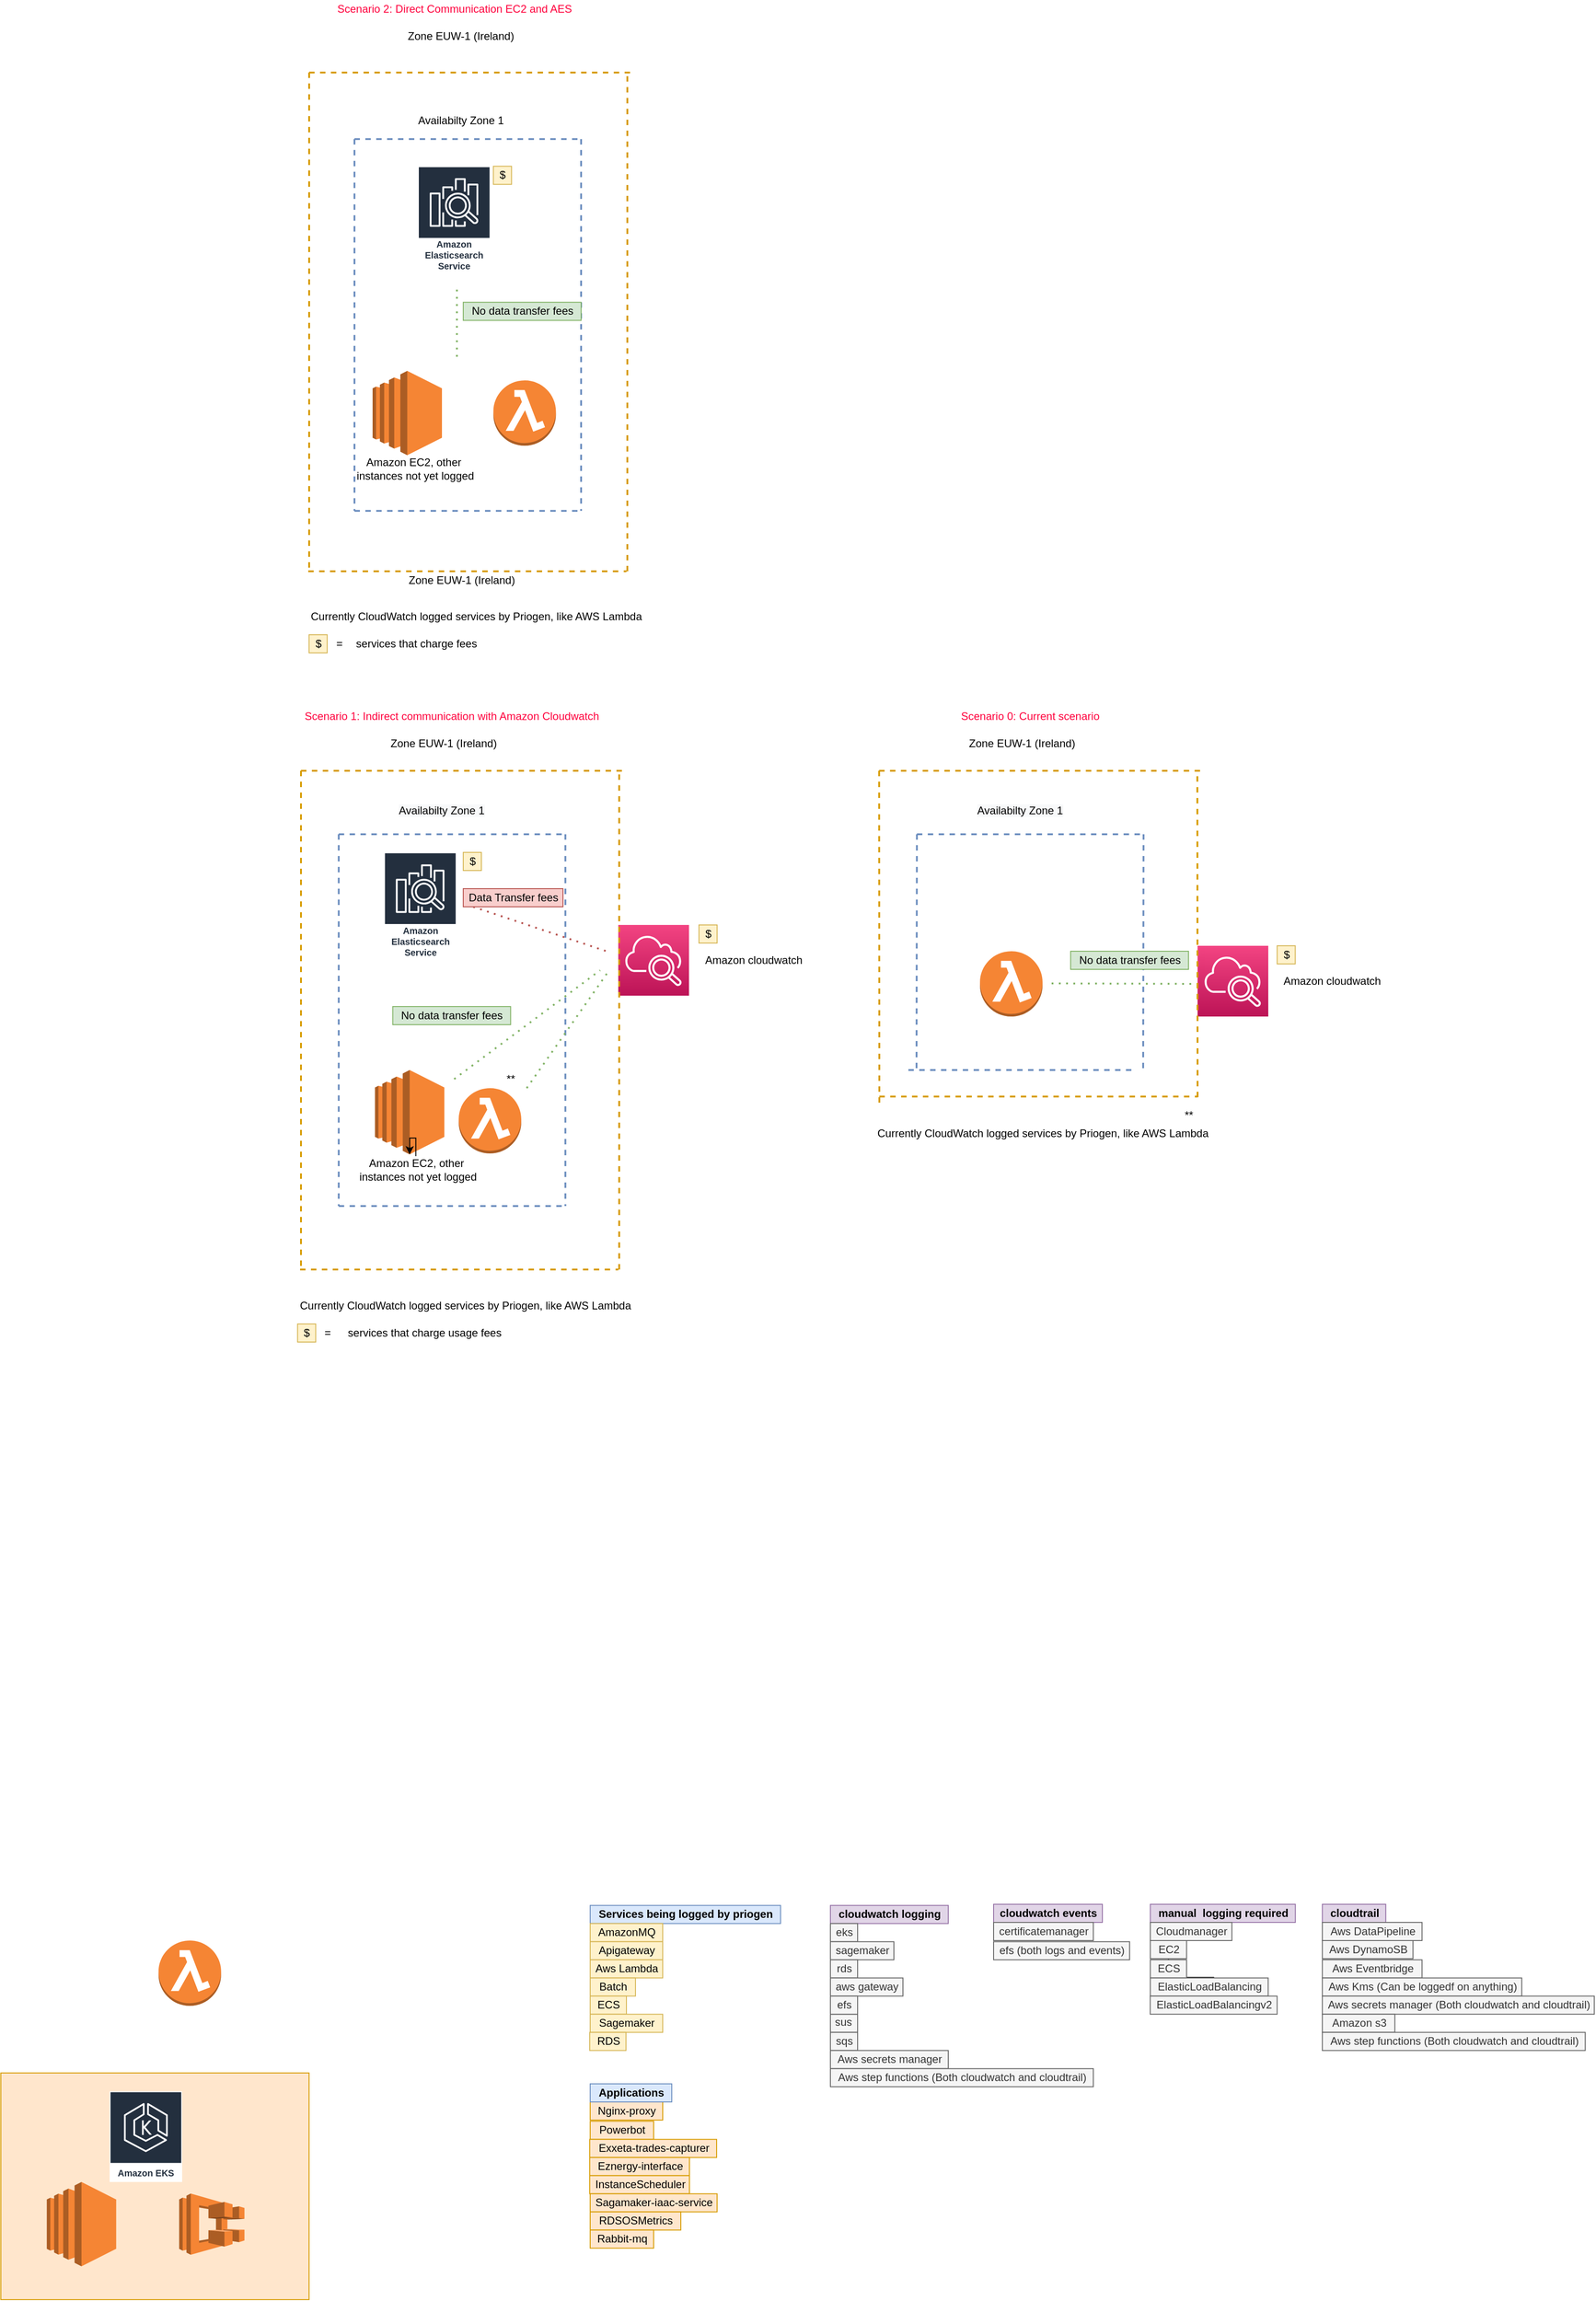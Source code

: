 <mxfile version="15.1.0" type="github">
  <diagram id="dY4LAQDZiEf2W0ObNjmR" name="Page-1">
    <mxGraphModel dx="3241" dy="1408" grid="1" gridSize="10" guides="1" tooltips="1" connect="1" arrows="1" fold="1" page="1" pageScale="1" pageWidth="827" pageHeight="1169" math="0" shadow="0">
      <root>
        <mxCell id="0" />
        <mxCell id="1" parent="0" />
        <mxCell id="5AEtmyXbf2fw2E5zAR---7" value="" style="rounded=0;whiteSpace=wrap;html=1;fillColor=#ffe6cc;strokeColor=#d79b00;" parent="1" vertex="1">
          <mxGeometry x="-300.09" y="2306" width="340" height="250" as="geometry" />
        </mxCell>
        <mxCell id="TVNLrfUiIk2_XGqHMT9i-16" value="" style="endArrow=none;dashed=1;html=1;strokeWidth=2;fillColor=#ffe6cc;strokeColor=#d79b00;" parent="1" edge="1">
          <mxGeometry width="50" height="50" relative="1" as="geometry">
            <mxPoint x="40" y="100" as="sourcePoint" />
            <mxPoint x="40" y="650" as="targetPoint" />
          </mxGeometry>
        </mxCell>
        <mxCell id="TVNLrfUiIk2_XGqHMT9i-23" value="Zone EUW-1 (Ireland)" style="text;html=1;align=center;verticalAlign=middle;resizable=0;points=[];autosize=1;strokeColor=none;" parent="1" vertex="1">
          <mxGeometry x="142.25" y="50" width="130" height="20" as="geometry" />
        </mxCell>
        <mxCell id="TVNLrfUiIk2_XGqHMT9i-34" value="Amazon cloudwatch" style="text;html=1;align=center;verticalAlign=middle;resizable=0;points=[];autosize=1;strokeColor=none;" parent="1" vertex="1">
          <mxGeometry x="470" y="1069" width="120" height="20" as="geometry" />
        </mxCell>
        <mxCell id="TVNLrfUiIk2_XGqHMT9i-36" value="" style="endArrow=none;dashed=1;html=1;strokeWidth=2;fillColor=#ffe6cc;strokeColor=#d79b00;" parent="1" edge="1">
          <mxGeometry width="50" height="50" relative="1" as="geometry">
            <mxPoint x="40" y="100" as="sourcePoint" />
            <mxPoint x="400" y="100" as="targetPoint" />
          </mxGeometry>
        </mxCell>
        <mxCell id="TVNLrfUiIk2_XGqHMT9i-38" value="" style="endArrow=none;dashed=1;html=1;strokeWidth=2;fillColor=#ffe6cc;strokeColor=#d79b00;" parent="1" edge="1">
          <mxGeometry width="50" height="50" relative="1" as="geometry">
            <mxPoint x="391" y="650" as="sourcePoint" />
            <mxPoint x="391" y="100" as="targetPoint" />
          </mxGeometry>
        </mxCell>
        <mxCell id="TVNLrfUiIk2_XGqHMT9i-39" value="" style="endArrow=none;dashed=1;html=1;strokeWidth=2;fillColor=#ffe6cc;strokeColor=#d79b00;" parent="1" edge="1">
          <mxGeometry width="50" height="50" relative="1" as="geometry">
            <mxPoint x="39" y="650.0" as="sourcePoint" />
            <mxPoint x="390" y="650" as="targetPoint" />
          </mxGeometry>
        </mxCell>
        <mxCell id="TVNLrfUiIk2_XGqHMT9i-57" value="" style="endArrow=none;dashed=1;html=1;strokeWidth=2;fillColor=#dae8fc;strokeColor=#6c8ebf;" parent="1" edge="1">
          <mxGeometry width="50" height="50" relative="1" as="geometry">
            <mxPoint x="72.66" y="940.0" as="sourcePoint" />
            <mxPoint x="72.66" y="1350.0" as="targetPoint" />
          </mxGeometry>
        </mxCell>
        <mxCell id="TVNLrfUiIk2_XGqHMT9i-58" value="" style="outlineConnect=0;dashed=0;verticalLabelPosition=bottom;verticalAlign=top;align=center;html=1;shape=mxgraph.aws3.ec2;fillColor=#F58534;gradientColor=none;" parent="1" vertex="1">
          <mxGeometry x="112.66" y="1200" width="76.5" height="93" as="geometry" />
        </mxCell>
        <mxCell id="5AEtmyXbf2fw2E5zAR---3" value="" style="edgeStyle=orthogonalEdgeStyle;rounded=0;orthogonalLoop=1;jettySize=auto;html=1;" parent="1" source="TVNLrfUiIk2_XGqHMT9i-59" target="TVNLrfUiIk2_XGqHMT9i-58" edge="1">
          <mxGeometry relative="1" as="geometry" />
        </mxCell>
        <mxCell id="TVNLrfUiIk2_XGqHMT9i-59" value="Amazon EC2, other&lt;br&gt;&amp;nbsp;instances not yet logged" style="text;html=1;align=center;verticalAlign=middle;resizable=0;points=[];autosize=1;strokeColor=none;" parent="1" vertex="1">
          <mxGeometry x="82.66" y="1295" width="150" height="30" as="geometry" />
        </mxCell>
        <mxCell id="TVNLrfUiIk2_XGqHMT9i-60" value="" style="endArrow=none;dashed=1;html=1;dashPattern=1 3;strokeWidth=2;fillColor=#d5e8d4;strokeColor=#82b366;" parent="1" edge="1">
          <mxGeometry width="50" height="50" relative="1" as="geometry">
            <mxPoint x="200" y="1210" as="sourcePoint" />
            <mxPoint x="361" y="1090.0" as="targetPoint" />
          </mxGeometry>
        </mxCell>
        <mxCell id="TVNLrfUiIk2_XGqHMT9i-62" value="" style="points=[[0,0,0],[0.25,0,0],[0.5,0,0],[0.75,0,0],[1,0,0],[0,1,0],[0.25,1,0],[0.5,1,0],[0.75,1,0],[1,1,0],[0,0.25,0],[0,0.5,0],[0,0.75,0],[1,0.25,0],[1,0.5,0],[1,0.75,0]];points=[[0,0,0],[0.25,0,0],[0.5,0,0],[0.75,0,0],[1,0,0],[0,1,0],[0.25,1,0],[0.5,1,0],[0.75,1,0],[1,1,0],[0,0.25,0],[0,0.5,0],[0,0.75,0],[1,0.25,0],[1,0.5,0],[1,0.75,0]];outlineConnect=0;fontColor=#232F3E;gradientColor=#F34482;gradientDirection=north;fillColor=#BC1356;strokeColor=#ffffff;dashed=0;verticalLabelPosition=bottom;verticalAlign=top;align=center;html=1;fontSize=12;fontStyle=0;aspect=fixed;shape=mxgraph.aws4.resourceIcon;resIcon=mxgraph.aws4.cloudwatch_2;" parent="1" vertex="1">
          <mxGeometry x="381" y="1040" width="78" height="78" as="geometry" />
        </mxCell>
        <mxCell id="TVNLrfUiIk2_XGqHMT9i-63" value="" style="endArrow=none;dashed=1;html=1;dashPattern=1 3;strokeWidth=2;fillColor=#f8cecc;strokeColor=#b85450;" parent="1" edge="1">
          <mxGeometry width="50" height="50" relative="1" as="geometry">
            <mxPoint x="221" y="1020.0" as="sourcePoint" />
            <mxPoint x="371" y="1070.0" as="targetPoint" />
          </mxGeometry>
        </mxCell>
        <mxCell id="TVNLrfUiIk2_XGqHMT9i-64" value="Data Transfer fees&lt;br&gt;" style="text;html=1;align=center;verticalAlign=middle;resizable=0;points=[];autosize=1;strokeColor=#b85450;fillColor=#f8cecc;" parent="1" vertex="1">
          <mxGeometry x="210" y="1000" width="110" height="20" as="geometry" />
        </mxCell>
        <mxCell id="TVNLrfUiIk2_XGqHMT9i-65" value="Amazon Elasticsearch Service" style="outlineConnect=0;fontColor=#232F3E;gradientColor=none;strokeColor=#ffffff;fillColor=#232F3E;dashed=0;verticalLabelPosition=middle;verticalAlign=bottom;align=center;html=1;whiteSpace=wrap;fontSize=10;fontStyle=1;spacing=3;shape=mxgraph.aws4.productIcon;prIcon=mxgraph.aws4.elasticsearch_service;" parent="1" vertex="1">
          <mxGeometry x="122.66" y="960" width="80" height="120" as="geometry" />
        </mxCell>
        <mxCell id="TVNLrfUiIk2_XGqHMT9i-66" value="" style="endArrow=none;dashed=1;html=1;strokeWidth=2;fillColor=#dae8fc;strokeColor=#6c8ebf;" parent="1" edge="1">
          <mxGeometry width="50" height="50" relative="1" as="geometry">
            <mxPoint x="322.66" y="940.0" as="sourcePoint" />
            <mxPoint x="322.66" y="1350.0" as="targetPoint" />
          </mxGeometry>
        </mxCell>
        <mxCell id="TVNLrfUiIk2_XGqHMT9i-67" value="" style="endArrow=none;dashed=1;html=1;strokeWidth=2;fillColor=#dae8fc;strokeColor=#6c8ebf;" parent="1" edge="1">
          <mxGeometry width="50" height="50" relative="1" as="geometry">
            <mxPoint x="72.66" y="1350.0" as="sourcePoint" />
            <mxPoint x="322.66" y="1350.0" as="targetPoint" />
          </mxGeometry>
        </mxCell>
        <mxCell id="TVNLrfUiIk2_XGqHMT9i-91" value="" style="endArrow=none;dashed=1;html=1;strokeWidth=2;fillColor=#ffe6cc;strokeColor=#d79b00;" parent="1" edge="1">
          <mxGeometry width="50" height="50" relative="1" as="geometry">
            <mxPoint x="31.0" y="870.0" as="sourcePoint" />
            <mxPoint x="31.0" y="1420.0" as="targetPoint" />
          </mxGeometry>
        </mxCell>
        <mxCell id="TVNLrfUiIk2_XGqHMT9i-92" value="Zone EUW-1 (Ireland)" style="text;html=1;align=center;verticalAlign=middle;resizable=0;points=[];autosize=1;strokeColor=none;" parent="1" vertex="1">
          <mxGeometry x="143.25" y="650" width="130" height="20" as="geometry" />
        </mxCell>
        <mxCell id="TVNLrfUiIk2_XGqHMT9i-93" value="" style="endArrow=none;dashed=1;html=1;strokeWidth=2;fillColor=#ffe6cc;strokeColor=#d79b00;" parent="1" edge="1">
          <mxGeometry width="50" height="50" relative="1" as="geometry">
            <mxPoint x="31.0" y="870.0" as="sourcePoint" />
            <mxPoint x="391" y="870.0" as="targetPoint" />
          </mxGeometry>
        </mxCell>
        <mxCell id="TVNLrfUiIk2_XGqHMT9i-94" value="" style="endArrow=none;dashed=1;html=1;strokeWidth=2;fillColor=#ffe6cc;strokeColor=#d79b00;" parent="1" edge="1">
          <mxGeometry width="50" height="50" relative="1" as="geometry">
            <mxPoint x="382" y="1420.0" as="sourcePoint" />
            <mxPoint x="382" y="870.0" as="targetPoint" />
          </mxGeometry>
        </mxCell>
        <mxCell id="TVNLrfUiIk2_XGqHMT9i-95" value="" style="endArrow=none;dashed=1;html=1;strokeWidth=2;fillColor=#ffe6cc;strokeColor=#d79b00;" parent="1" edge="1">
          <mxGeometry width="50" height="50" relative="1" as="geometry">
            <mxPoint x="30" y="1420.0" as="sourcePoint" />
            <mxPoint x="381" y="1420.0" as="targetPoint" />
          </mxGeometry>
        </mxCell>
        <mxCell id="TVNLrfUiIk2_XGqHMT9i-96" value="" style="outlineConnect=0;dashed=0;verticalLabelPosition=bottom;verticalAlign=top;align=center;html=1;shape=mxgraph.aws3.ec2;fillColor=#F58534;gradientColor=none;" parent="1" vertex="1">
          <mxGeometry x="110.0" y="429" width="76.5" height="93" as="geometry" />
        </mxCell>
        <mxCell id="TVNLrfUiIk2_XGqHMT9i-97" value="Amazon Elasticsearch Service" style="outlineConnect=0;fontColor=#232F3E;gradientColor=none;strokeColor=#ffffff;fillColor=#232F3E;dashed=0;verticalLabelPosition=middle;verticalAlign=bottom;align=center;html=1;whiteSpace=wrap;fontSize=10;fontStyle=1;spacing=3;shape=mxgraph.aws4.productIcon;prIcon=mxgraph.aws4.elasticsearch_service;" parent="1" vertex="1">
          <mxGeometry x="160.0" y="203.32" width="80" height="120" as="geometry" />
        </mxCell>
        <mxCell id="TVNLrfUiIk2_XGqHMT9i-99" value="" style="endArrow=none;dashed=1;html=1;dashPattern=1 3;strokeWidth=2;fillColor=#d5e8d4;strokeColor=#82b366;" parent="1" edge="1">
          <mxGeometry width="50" height="50" relative="1" as="geometry">
            <mxPoint x="203.0" y="413.32" as="sourcePoint" />
            <mxPoint x="203.0" y="333.32" as="targetPoint" />
          </mxGeometry>
        </mxCell>
        <mxCell id="TVNLrfUiIk2_XGqHMT9i-100" value="" style="endArrow=none;dashed=1;html=1;strokeWidth=2;fillColor=#dae8fc;strokeColor=#6c8ebf;" parent="1" edge="1">
          <mxGeometry width="50" height="50" relative="1" as="geometry">
            <mxPoint x="90.0" y="583.32" as="sourcePoint" />
            <mxPoint x="340.0" y="583.32" as="targetPoint" />
          </mxGeometry>
        </mxCell>
        <mxCell id="TVNLrfUiIk2_XGqHMT9i-101" value="" style="endArrow=none;dashed=1;html=1;strokeWidth=2;fillColor=#dae8fc;strokeColor=#6c8ebf;" parent="1" edge="1">
          <mxGeometry width="50" height="50" relative="1" as="geometry">
            <mxPoint x="340.0" y="173.32" as="sourcePoint" />
            <mxPoint x="340.0" y="583.32" as="targetPoint" />
          </mxGeometry>
        </mxCell>
        <mxCell id="TVNLrfUiIk2_XGqHMT9i-102" value="" style="endArrow=none;dashed=1;html=1;strokeWidth=2;fillColor=#dae8fc;strokeColor=#6c8ebf;" parent="1" edge="1">
          <mxGeometry width="50" height="50" relative="1" as="geometry">
            <mxPoint x="90.0" y="173.32" as="sourcePoint" />
            <mxPoint x="90.0" y="583.32" as="targetPoint" />
          </mxGeometry>
        </mxCell>
        <mxCell id="TVNLrfUiIk2_XGqHMT9i-103" value="&lt;font&gt;No data transfer fees&lt;/font&gt;" style="text;html=1;align=center;verticalAlign=middle;resizable=0;points=[];autosize=1;strokeColor=#82b366;fillColor=#d5e8d4;" parent="1" vertex="1">
          <mxGeometry x="210.0" y="353.32" width="130" height="20" as="geometry" />
        </mxCell>
        <mxCell id="TVNLrfUiIk2_XGqHMT9i-104" value="Availabilty Zone 1" style="text;html=1;align=center;verticalAlign=middle;resizable=0;points=[];autosize=1;strokeColor=none;" parent="1" vertex="1">
          <mxGeometry x="152.25" y="143.32" width="110" height="20" as="geometry" />
        </mxCell>
        <mxCell id="TVNLrfUiIk2_XGqHMT9i-105" value="" style="endArrow=none;dashed=1;html=1;strokeWidth=2;fillColor=#dae8fc;strokeColor=#6c8ebf;" parent="1" edge="1">
          <mxGeometry width="50" height="50" relative="1" as="geometry">
            <mxPoint x="90.0" y="173.32" as="sourcePoint" />
            <mxPoint x="340.0" y="173.32" as="targetPoint" />
          </mxGeometry>
        </mxCell>
        <mxCell id="TVNLrfUiIk2_XGqHMT9i-68" value="&lt;span style=&quot;color: rgb(0, 0, 0); font-family: helvetica; font-size: 12px; font-style: normal; font-weight: 400; letter-spacing: normal; text-align: center; text-indent: 0px; text-transform: none; word-spacing: 0px; background-color: rgb(248, 249, 250); display: inline; float: none;&quot;&gt;Availabilty Zone 1&lt;/span&gt;" style="text;whiteSpace=wrap;html=1;" parent="1" vertex="1">
          <mxGeometry x="137.25" y="900" width="120" height="30" as="geometry" />
        </mxCell>
        <mxCell id="TVNLrfUiIk2_XGqHMT9i-106" value="" style="endArrow=none;dashed=1;html=1;strokeWidth=2;fillColor=#dae8fc;strokeColor=#6c8ebf;" parent="1" edge="1">
          <mxGeometry width="50" height="50" relative="1" as="geometry">
            <mxPoint x="72.66" y="940" as="sourcePoint" />
            <mxPoint x="320" y="940" as="targetPoint" />
          </mxGeometry>
        </mxCell>
        <mxCell id="TVNLrfUiIk2_XGqHMT9i-107" value="&lt;font color=&quot;#ff003c&quot;&gt;Scenario 2: Direct Communication EC2 and AES&lt;/font&gt;" style="text;html=1;align=center;verticalAlign=middle;resizable=0;points=[];autosize=1;strokeColor=none;fontColor=#000000;" parent="1" vertex="1">
          <mxGeometry x="65" y="20" width="270" height="20" as="geometry" />
        </mxCell>
        <mxCell id="TVNLrfUiIk2_XGqHMT9i-108" value="&lt;font color=&quot;#ff003c&quot;&gt;Scenario 1: Indirect communication with Amazon Cloudwatch&lt;/font&gt;" style="text;html=1;align=center;verticalAlign=middle;resizable=0;points=[];autosize=1;strokeColor=none;fontColor=#000000;" parent="1" vertex="1">
          <mxGeometry x="27.25" y="800" width="340" height="20" as="geometry" />
        </mxCell>
        <mxCell id="TVNLrfUiIk2_XGqHMT9i-109" value="Zone EUW-1 (Ireland)" style="text;html=1;align=center;verticalAlign=middle;resizable=0;points=[];autosize=1;strokeColor=none;" parent="1" vertex="1">
          <mxGeometry x="123.25" y="830" width="130" height="20" as="geometry" />
        </mxCell>
        <mxCell id="TVNLrfUiIk2_XGqHMT9i-112" value="&lt;font&gt;No data transfer fees&lt;/font&gt;" style="text;html=1;align=center;verticalAlign=middle;resizable=0;points=[];autosize=1;strokeColor=#82b366;fillColor=#d5e8d4;" parent="1" vertex="1">
          <mxGeometry x="132.25" y="1130" width="130" height="20" as="geometry" />
        </mxCell>
        <mxCell id="TVNLrfUiIk2_XGqHMT9i-113" value="" style="outlineConnect=0;dashed=0;verticalLabelPosition=bottom;verticalAlign=top;align=center;html=1;shape=mxgraph.aws3.lambda_function;fillColor=#F58534;gradientColor=none;fontColor=#000000;" parent="1" vertex="1">
          <mxGeometry x="205" y="1220" width="69" height="72" as="geometry" />
        </mxCell>
        <mxCell id="TVNLrfUiIk2_XGqHMT9i-114" value="" style="endArrow=none;dashed=1;html=1;dashPattern=1 3;strokeWidth=2;fillColor=#d5e8d4;strokeColor=#82b366;" parent="1" edge="1">
          <mxGeometry width="50" height="50" relative="1" as="geometry">
            <mxPoint x="280" y="1220" as="sourcePoint" />
            <mxPoint x="371" y="1090" as="targetPoint" />
          </mxGeometry>
        </mxCell>
        <mxCell id="TVNLrfUiIk2_XGqHMT9i-115" value="Currently CloudWatch logged services by Priogen, like AWS Lambda" style="text;html=1;align=center;verticalAlign=middle;resizable=0;points=[];autosize=1;strokeColor=none;fontColor=#000000;" parent="1" vertex="1">
          <mxGeometry x="22.25" y="1450" width="380" height="20" as="geometry" />
        </mxCell>
        <mxCell id="TVNLrfUiIk2_XGqHMT9i-117" value="**" style="text;html=1;align=center;verticalAlign=middle;resizable=0;points=[];autosize=1;strokeColor=none;fontColor=#000000;" parent="1" vertex="1">
          <mxGeometry x="252.25" y="1200" width="20" height="20" as="geometry" />
        </mxCell>
        <mxCell id="TVNLrfUiIk2_XGqHMT9i-166" value="Amazon cloudwatch" style="text;html=1;align=center;verticalAlign=middle;resizable=0;points=[];autosize=1;strokeColor=none;" parent="1" vertex="1">
          <mxGeometry x="1107.75" y="1092" width="120" height="20" as="geometry" />
        </mxCell>
        <mxCell id="TVNLrfUiIk2_XGqHMT9i-167" value="" style="endArrow=none;dashed=1;html=1;strokeWidth=2;fillColor=#dae8fc;strokeColor=#6c8ebf;" parent="1" edge="1">
          <mxGeometry width="50" height="50" relative="1" as="geometry">
            <mxPoint x="710.41" y="940" as="sourcePoint" />
            <mxPoint x="710" y="1200" as="targetPoint" />
          </mxGeometry>
        </mxCell>
        <mxCell id="TVNLrfUiIk2_XGqHMT9i-170" value="" style="endArrow=none;dashed=1;html=1;dashPattern=1 3;strokeWidth=2;fillColor=#d5e8d4;strokeColor=#82b366;" parent="1" edge="1">
          <mxGeometry width="50" height="50" relative="1" as="geometry">
            <mxPoint x="859" y="1104.5" as="sourcePoint" />
            <mxPoint x="1020" y="1105" as="targetPoint" />
          </mxGeometry>
        </mxCell>
        <mxCell id="TVNLrfUiIk2_XGqHMT9i-171" value="" style="points=[[0,0,0],[0.25,0,0],[0.5,0,0],[0.75,0,0],[1,0,0],[0,1,0],[0.25,1,0],[0.5,1,0],[0.75,1,0],[1,1,0],[0,0.25,0],[0,0.5,0],[0,0.75,0],[1,0.25,0],[1,0.5,0],[1,0.75,0]];points=[[0,0,0],[0.25,0,0],[0.5,0,0],[0.75,0,0],[1,0,0],[0,1,0],[0.25,1,0],[0.5,1,0],[0.75,1,0],[1,1,0],[0,0.25,0],[0,0.5,0],[0,0.75,0],[1,0.25,0],[1,0.5,0],[1,0.75,0]];outlineConnect=0;fontColor=#232F3E;gradientColor=#F34482;gradientDirection=north;fillColor=#BC1356;strokeColor=#ffffff;dashed=0;verticalLabelPosition=bottom;verticalAlign=top;align=center;html=1;fontSize=12;fontStyle=0;aspect=fixed;shape=mxgraph.aws4.resourceIcon;resIcon=mxgraph.aws4.cloudwatch_2;" parent="1" vertex="1">
          <mxGeometry x="1020" y="1063" width="78" height="78" as="geometry" />
        </mxCell>
        <mxCell id="TVNLrfUiIk2_XGqHMT9i-175" value="" style="endArrow=none;dashed=1;html=1;strokeWidth=2;fillColor=#dae8fc;strokeColor=#6c8ebf;" parent="1" edge="1">
          <mxGeometry width="50" height="50" relative="1" as="geometry">
            <mxPoint x="960.41" y="940" as="sourcePoint" />
            <mxPoint x="960" y="1200" as="targetPoint" />
          </mxGeometry>
        </mxCell>
        <mxCell id="TVNLrfUiIk2_XGqHMT9i-176" value="" style="endArrow=none;dashed=1;html=1;strokeWidth=2;fillColor=#dae8fc;strokeColor=#6c8ebf;" parent="1" edge="1">
          <mxGeometry width="50" height="50" relative="1" as="geometry">
            <mxPoint x="701.0" y="1200" as="sourcePoint" />
            <mxPoint x="951.0" y="1200" as="targetPoint" />
          </mxGeometry>
        </mxCell>
        <mxCell id="TVNLrfUiIk2_XGqHMT9i-177" value="" style="endArrow=none;dashed=1;html=1;strokeWidth=2;fillColor=#ffe6cc;strokeColor=#d79b00;" parent="1" edge="1">
          <mxGeometry width="50" height="50" relative="1" as="geometry">
            <mxPoint x="668.75" y="870" as="sourcePoint" />
            <mxPoint x="669" y="1240" as="targetPoint" />
          </mxGeometry>
        </mxCell>
        <mxCell id="TVNLrfUiIk2_XGqHMT9i-178" value="" style="endArrow=none;dashed=1;html=1;strokeWidth=2;fillColor=#ffe6cc;strokeColor=#d79b00;" parent="1" edge="1">
          <mxGeometry width="50" height="50" relative="1" as="geometry">
            <mxPoint x="668.75" y="870" as="sourcePoint" />
            <mxPoint x="1028.75" y="870" as="targetPoint" />
          </mxGeometry>
        </mxCell>
        <mxCell id="TVNLrfUiIk2_XGqHMT9i-179" value="" style="endArrow=none;dashed=1;html=1;strokeWidth=2;fillColor=#ffe6cc;strokeColor=#d79b00;" parent="1" edge="1">
          <mxGeometry width="50" height="50" relative="1" as="geometry">
            <mxPoint x="1020" y="1230" as="sourcePoint" />
            <mxPoint x="1019.75" y="870" as="targetPoint" />
          </mxGeometry>
        </mxCell>
        <mxCell id="TVNLrfUiIk2_XGqHMT9i-180" value="" style="endArrow=none;dashed=1;html=1;strokeWidth=2;fillColor=#ffe6cc;strokeColor=#d79b00;" parent="1" edge="1">
          <mxGeometry width="50" height="50" relative="1" as="geometry">
            <mxPoint x="669" y="1229.29" as="sourcePoint" />
            <mxPoint x="1020" y="1229.29" as="targetPoint" />
          </mxGeometry>
        </mxCell>
        <mxCell id="TVNLrfUiIk2_XGqHMT9i-181" value="&lt;span style=&quot;color: rgb(0, 0, 0); font-family: helvetica; font-size: 12px; font-style: normal; font-weight: 400; letter-spacing: normal; text-align: center; text-indent: 0px; text-transform: none; word-spacing: 0px; background-color: rgb(248, 249, 250); display: inline; float: none;&quot;&gt;Availabilty Zone 1&lt;/span&gt;" style="text;whiteSpace=wrap;html=1;" parent="1" vertex="1">
          <mxGeometry x="775" y="900" width="120" height="30" as="geometry" />
        </mxCell>
        <mxCell id="TVNLrfUiIk2_XGqHMT9i-182" value="" style="endArrow=none;dashed=1;html=1;strokeWidth=2;fillColor=#dae8fc;strokeColor=#6c8ebf;" parent="1" edge="1">
          <mxGeometry width="50" height="50" relative="1" as="geometry">
            <mxPoint x="710.41" y="940" as="sourcePoint" />
            <mxPoint x="957.75" y="940" as="targetPoint" />
          </mxGeometry>
        </mxCell>
        <mxCell id="TVNLrfUiIk2_XGqHMT9i-183" value="&lt;font color=&quot;#ff003c&quot;&gt;Scenario 0: Current scenario&lt;/font&gt;" style="text;html=1;align=center;verticalAlign=middle;resizable=0;points=[];autosize=1;strokeColor=none;fontColor=#000000;" parent="1" vertex="1">
          <mxGeometry x="750" y="800" width="170" height="20" as="geometry" />
        </mxCell>
        <mxCell id="TVNLrfUiIk2_XGqHMT9i-184" value="Zone EUW-1 (Ireland)" style="text;html=1;align=center;verticalAlign=middle;resizable=0;points=[];autosize=1;strokeColor=none;" parent="1" vertex="1">
          <mxGeometry x="761" y="830" width="130" height="20" as="geometry" />
        </mxCell>
        <mxCell id="TVNLrfUiIk2_XGqHMT9i-185" value="&lt;font&gt;No data transfer fees&lt;/font&gt;" style="text;html=1;align=center;verticalAlign=middle;resizable=0;points=[];autosize=1;strokeColor=#82b366;fillColor=#d5e8d4;" parent="1" vertex="1">
          <mxGeometry x="880" y="1069" width="130" height="20" as="geometry" />
        </mxCell>
        <mxCell id="TVNLrfUiIk2_XGqHMT9i-186" value="" style="outlineConnect=0;dashed=0;verticalLabelPosition=bottom;verticalAlign=top;align=center;html=1;shape=mxgraph.aws3.lambda_function;fillColor=#F58534;gradientColor=none;fontColor=#000000;" parent="1" vertex="1">
          <mxGeometry x="780" y="1069" width="69" height="72" as="geometry" />
        </mxCell>
        <mxCell id="TVNLrfUiIk2_XGqHMT9i-188" value="Currently CloudWatch logged services by Priogen, like AWS Lambda" style="text;html=1;align=center;verticalAlign=middle;resizable=0;points=[];autosize=1;strokeColor=none;fontColor=#000000;" parent="1" vertex="1">
          <mxGeometry x="659" y="1260" width="380" height="20" as="geometry" />
        </mxCell>
        <mxCell id="TVNLrfUiIk2_XGqHMT9i-189" value="**" style="text;html=1;align=center;verticalAlign=middle;resizable=0;points=[];autosize=1;strokeColor=none;fontColor=#000000;" parent="1" vertex="1">
          <mxGeometry x="1000" y="1240" width="20" height="20" as="geometry" />
        </mxCell>
        <mxCell id="TVNLrfUiIk2_XGqHMT9i-192" value="$" style="text;html=1;align=center;verticalAlign=middle;resizable=0;points=[];autosize=1;strokeColor=#d6b656;fillColor=#fff2cc;" parent="1" vertex="1">
          <mxGeometry x="1107.75" y="1063" width="20" height="20" as="geometry" />
        </mxCell>
        <mxCell id="TVNLrfUiIk2_XGqHMT9i-193" value="$" style="text;html=1;align=center;verticalAlign=middle;resizable=0;points=[];autosize=1;strokeColor=#d6b656;fillColor=#fff2cc;" parent="1" vertex="1">
          <mxGeometry x="470" y="1040" width="20" height="20" as="geometry" />
        </mxCell>
        <mxCell id="TVNLrfUiIk2_XGqHMT9i-194" value="$" style="text;html=1;align=center;verticalAlign=middle;resizable=0;points=[];autosize=1;strokeColor=#d6b656;fillColor=#fff2cc;" parent="1" vertex="1">
          <mxGeometry x="210" y="960" width="20" height="20" as="geometry" />
        </mxCell>
        <mxCell id="TVNLrfUiIk2_XGqHMT9i-195" value="" style="outlineConnect=0;dashed=0;verticalLabelPosition=bottom;verticalAlign=top;align=center;html=1;shape=mxgraph.aws3.lambda_function;fillColor=#F58534;gradientColor=none;fontColor=#000000;" parent="1" vertex="1">
          <mxGeometry x="243.25" y="439.5" width="69" height="72" as="geometry" />
        </mxCell>
        <mxCell id="TVNLrfUiIk2_XGqHMT9i-196" value="$" style="text;html=1;align=center;verticalAlign=middle;resizable=0;points=[];autosize=1;strokeColor=#d6b656;fillColor=#fff2cc;" parent="1" vertex="1">
          <mxGeometry x="243.25" y="203.32" width="20" height="20" as="geometry" />
        </mxCell>
        <mxCell id="TVNLrfUiIk2_XGqHMT9i-197" value="Amazon EC2, other&lt;br&gt;&amp;nbsp;instances not yet logged" style="text;html=1;align=center;verticalAlign=middle;resizable=0;points=[];autosize=1;strokeColor=none;" parent="1" vertex="1">
          <mxGeometry x="80" y="522" width="150" height="30" as="geometry" />
        </mxCell>
        <mxCell id="TVNLrfUiIk2_XGqHMT9i-198" value="Currently CloudWatch logged services by Priogen, like AWS Lambda" style="text;html=1;align=center;verticalAlign=middle;resizable=0;points=[];autosize=1;strokeColor=none;fontColor=#000000;" parent="1" vertex="1">
          <mxGeometry x="34" y="690" width="380" height="20" as="geometry" />
        </mxCell>
        <mxCell id="TVNLrfUiIk2_XGqHMT9i-199" value="$" style="text;html=1;align=center;verticalAlign=middle;resizable=0;points=[];autosize=1;strokeColor=#d6b656;fillColor=#fff2cc;" parent="1" vertex="1">
          <mxGeometry x="27.25" y="1480" width="20" height="20" as="geometry" />
        </mxCell>
        <mxCell id="TVNLrfUiIk2_XGqHMT9i-200" value="=" style="text;html=1;align=center;verticalAlign=middle;resizable=0;points=[];autosize=1;strokeColor=none;fontColor=#000000;" parent="1" vertex="1">
          <mxGeometry x="50" y="1480" width="20" height="20" as="geometry" />
        </mxCell>
        <mxCell id="TVNLrfUiIk2_XGqHMT9i-201" value="services that charge usage fees" style="text;html=1;align=center;verticalAlign=middle;resizable=0;points=[];autosize=1;strokeColor=none;fontColor=#000000;" parent="1" vertex="1">
          <mxGeometry x="77.25" y="1480" width="180" height="20" as="geometry" />
        </mxCell>
        <mxCell id="TVNLrfUiIk2_XGqHMT9i-203" value="$" style="text;html=1;align=center;verticalAlign=middle;resizable=0;points=[];autosize=1;strokeColor=#d6b656;fillColor=#fff2cc;" parent="1" vertex="1">
          <mxGeometry x="39.91" y="720" width="20" height="20" as="geometry" />
        </mxCell>
        <mxCell id="TVNLrfUiIk2_XGqHMT9i-204" value="=" style="text;html=1;align=center;verticalAlign=middle;resizable=0;points=[];autosize=1;strokeColor=none;fontColor=#000000;" parent="1" vertex="1">
          <mxGeometry x="62.66" y="720" width="20" height="20" as="geometry" />
        </mxCell>
        <mxCell id="TVNLrfUiIk2_XGqHMT9i-205" value="services that charge fees&lt;br&gt;" style="text;html=1;align=center;verticalAlign=middle;resizable=0;points=[];autosize=1;strokeColor=none;fontColor=#000000;" parent="1" vertex="1">
          <mxGeometry x="82.66" y="720" width="150" height="20" as="geometry" />
        </mxCell>
        <mxCell id="5AEtmyXbf2fw2E5zAR---1" value="" style="outlineConnect=0;dashed=0;verticalLabelPosition=bottom;verticalAlign=top;align=center;html=1;shape=mxgraph.aws3.lambda_function;fillColor=#F58534;gradientColor=none;fontColor=#000000;" parent="1" vertex="1">
          <mxGeometry x="-126.09" y="2160" width="69" height="72" as="geometry" />
        </mxCell>
        <mxCell id="5AEtmyXbf2fw2E5zAR---4" value="" style="outlineConnect=0;dashed=0;verticalLabelPosition=bottom;verticalAlign=top;align=center;html=1;shape=mxgraph.aws3.ec2;fillColor=#F58534;gradientColor=none;" parent="1" vertex="1">
          <mxGeometry x="-249.34" y="2426.25" width="76.5" height="93" as="geometry" />
        </mxCell>
        <mxCell id="5AEtmyXbf2fw2E5zAR---5" value="Amazon EKS" style="outlineConnect=0;fontColor=#232F3E;gradientColor=none;strokeColor=#ffffff;fillColor=#232F3E;dashed=0;verticalLabelPosition=middle;verticalAlign=bottom;align=center;html=1;whiteSpace=wrap;fontSize=10;fontStyle=1;spacing=3;shape=mxgraph.aws4.productIcon;prIcon=mxgraph.aws4.eks;" parent="1" vertex="1">
          <mxGeometry x="-180.09" y="2326.25" width="80" height="100" as="geometry" />
        </mxCell>
        <mxCell id="5AEtmyXbf2fw2E5zAR---6" value="" style="outlineConnect=0;dashed=0;verticalLabelPosition=bottom;verticalAlign=top;align=center;html=1;shape=mxgraph.aws3.ecs;fillColor=#F58534;gradientColor=none;" parent="1" vertex="1">
          <mxGeometry x="-103.34" y="2439" width="72" height="67.5" as="geometry" />
        </mxCell>
        <mxCell id="9tpbfjYw-VIgdSsZuQcC-1" value="&lt;b&gt;Services being logged by priogen&lt;/b&gt;" style="text;html=1;align=center;verticalAlign=middle;resizable=0;points=[];autosize=1;strokeColor=#6c8ebf;fillColor=#dae8fc;" vertex="1" parent="1">
          <mxGeometry x="350" y="2121.25" width="210" height="20" as="geometry" />
        </mxCell>
        <mxCell id="9tpbfjYw-VIgdSsZuQcC-2" value="AmazonMQ" style="text;html=1;align=center;verticalAlign=middle;resizable=0;points=[];autosize=1;strokeColor=#d6b656;fillColor=#fff2cc;" vertex="1" parent="1">
          <mxGeometry x="350" y="2141.25" width="80" height="20" as="geometry" />
        </mxCell>
        <mxCell id="9tpbfjYw-VIgdSsZuQcC-3" value="Apigateway" style="text;html=1;align=center;verticalAlign=middle;resizable=0;points=[];autosize=1;strokeColor=#d6b656;fillColor=#fff2cc;" vertex="1" parent="1">
          <mxGeometry x="350" y="2161.25" width="80" height="20" as="geometry" />
        </mxCell>
        <mxCell id="9tpbfjYw-VIgdSsZuQcC-4" value="Aws Lambda" style="text;html=1;align=center;verticalAlign=middle;resizable=0;points=[];autosize=1;strokeColor=#d6b656;fillColor=#fff2cc;" vertex="1" parent="1">
          <mxGeometry x="350" y="2181.25" width="80" height="20" as="geometry" />
        </mxCell>
        <mxCell id="9tpbfjYw-VIgdSsZuQcC-5" value="&lt;b&gt;cloudwatch events&lt;/b&gt;" style="text;html=1;align=center;verticalAlign=middle;resizable=0;points=[];autosize=1;strokeColor=#9673a6;fillColor=#e1d5e7;" vertex="1" parent="1">
          <mxGeometry x="795" y="2120" width="120" height="20" as="geometry" />
        </mxCell>
        <mxCell id="9tpbfjYw-VIgdSsZuQcC-6" value="certificatemanager" style="text;html=1;align=center;verticalAlign=middle;resizable=0;points=[];autosize=1;strokeColor=#666666;fillColor=#f5f5f5;fontColor=#333333;" vertex="1" parent="1">
          <mxGeometry x="795" y="2140" width="110" height="20" as="geometry" />
        </mxCell>
        <mxCell id="9tpbfjYw-VIgdSsZuQcC-7" value="&lt;b&gt;manual&amp;nbsp; logging required&lt;/b&gt;" style="text;html=1;align=center;verticalAlign=middle;resizable=0;points=[];autosize=1;strokeColor=#9673a6;fillColor=#e1d5e7;" vertex="1" parent="1">
          <mxGeometry x="967.87" y="2120" width="160" height="20" as="geometry" />
        </mxCell>
        <mxCell id="9tpbfjYw-VIgdSsZuQcC-8" value="Batch" style="text;html=1;align=center;verticalAlign=middle;resizable=0;points=[];autosize=1;strokeColor=#d6b656;fillColor=#fff2cc;" vertex="1" parent="1">
          <mxGeometry x="350" y="2201.25" width="50" height="20" as="geometry" />
        </mxCell>
        <mxCell id="9tpbfjYw-VIgdSsZuQcC-9" value="ECS" style="text;html=1;align=center;verticalAlign=middle;resizable=0;points=[];autosize=1;strokeColor=#d6b656;fillColor=#fff2cc;" vertex="1" parent="1">
          <mxGeometry x="350" y="2221.25" width="40" height="20" as="geometry" />
        </mxCell>
        <mxCell id="9tpbfjYw-VIgdSsZuQcC-10" value="Nginx-proxy" style="text;html=1;align=center;verticalAlign=middle;resizable=0;points=[];autosize=1;strokeColor=#d79b00;fillColor=#ffe6cc;" vertex="1" parent="1">
          <mxGeometry x="350" y="2338" width="80" height="20" as="geometry" />
        </mxCell>
        <mxCell id="9tpbfjYw-VIgdSsZuQcC-11" value="Powerbot" style="text;html=1;align=center;verticalAlign=middle;resizable=0;points=[];autosize=1;strokeColor=#d79b00;fillColor=#ffe6cc;" vertex="1" parent="1">
          <mxGeometry x="350" y="2359.25" width="70" height="20" as="geometry" />
        </mxCell>
        <mxCell id="9tpbfjYw-VIgdSsZuQcC-12" value="Exxeta-trades-capturer" style="text;html=1;align=center;verticalAlign=middle;resizable=0;points=[];autosize=1;strokeColor=#d79b00;fillColor=#ffe6cc;" vertex="1" parent="1">
          <mxGeometry x="349.5" y="2379.25" width="140" height="20" as="geometry" />
        </mxCell>
        <mxCell id="9tpbfjYw-VIgdSsZuQcC-13" value="Eznergy-interface" style="text;html=1;align=center;verticalAlign=middle;resizable=0;points=[];autosize=1;strokeColor=#d79b00;fillColor=#ffe6cc;" vertex="1" parent="1">
          <mxGeometry x="349.5" y="2399.25" width="110" height="20" as="geometry" />
        </mxCell>
        <mxCell id="9tpbfjYw-VIgdSsZuQcC-14" value="InstanceScheduler&lt;br&gt;" style="text;html=1;align=center;verticalAlign=middle;resizable=0;points=[];autosize=1;strokeColor=#d79b00;fillColor=#ffe6cc;" vertex="1" parent="1">
          <mxGeometry x="349.5" y="2419.25" width="110" height="20" as="geometry" />
        </mxCell>
        <mxCell id="9tpbfjYw-VIgdSsZuQcC-15" value="Sagamaker-iaac-service" style="text;html=1;align=center;verticalAlign=middle;resizable=0;points=[];autosize=1;strokeColor=#d79b00;fillColor=#ffe6cc;" vertex="1" parent="1">
          <mxGeometry x="350" y="2439.25" width="140" height="20" as="geometry" />
        </mxCell>
        <mxCell id="9tpbfjYw-VIgdSsZuQcC-16" value="RDSOSMetrics" style="text;html=1;align=center;verticalAlign=middle;resizable=0;points=[];autosize=1;strokeColor=#d79b00;fillColor=#ffe6cc;" vertex="1" parent="1">
          <mxGeometry x="350" y="2459.25" width="100" height="20" as="geometry" />
        </mxCell>
        <mxCell id="9tpbfjYw-VIgdSsZuQcC-17" value="Rabbit-mq" style="text;html=1;align=center;verticalAlign=middle;resizable=0;points=[];autosize=1;strokeColor=#d79b00;fillColor=#ffe6cc;" vertex="1" parent="1">
          <mxGeometry x="350" y="2479.25" width="70" height="20" as="geometry" />
        </mxCell>
        <mxCell id="9tpbfjYw-VIgdSsZuQcC-19" value="Sagemaker" style="text;html=1;align=center;verticalAlign=middle;resizable=0;points=[];autosize=1;strokeColor=#d6b656;fillColor=#fff2cc;" vertex="1" parent="1">
          <mxGeometry x="350" y="2241.25" width="80" height="20" as="geometry" />
        </mxCell>
        <mxCell id="9tpbfjYw-VIgdSsZuQcC-20" value="RDS" style="text;html=1;align=center;verticalAlign=middle;resizable=0;points=[];autosize=1;strokeColor=#d6b656;fillColor=#fff2cc;" vertex="1" parent="1">
          <mxGeometry x="349.5" y="2261.25" width="40" height="20" as="geometry" />
        </mxCell>
        <mxCell id="9tpbfjYw-VIgdSsZuQcC-21" value="Cloudmanager" style="text;html=1;align=center;verticalAlign=middle;resizable=0;points=[];autosize=1;strokeColor=#666666;fillColor=#f5f5f5;fontColor=#333333;" vertex="1" parent="1">
          <mxGeometry x="967.87" y="2140" width="90" height="20" as="geometry" />
        </mxCell>
        <mxCell id="9tpbfjYw-VIgdSsZuQcC-22" value="&lt;b&gt;cloudtrail&lt;/b&gt;" style="text;html=1;align=center;verticalAlign=middle;resizable=0;points=[];autosize=1;strokeColor=#9673a6;fillColor=#e1d5e7;" vertex="1" parent="1">
          <mxGeometry x="1157.62" y="2120" width="70" height="20" as="geometry" />
        </mxCell>
        <mxCell id="9tpbfjYw-VIgdSsZuQcC-23" value="Aws DataPipeline" style="text;html=1;align=center;verticalAlign=middle;resizable=0;points=[];autosize=1;strokeColor=#666666;fillColor=#f5f5f5;fontColor=#333333;" vertex="1" parent="1">
          <mxGeometry x="1157.62" y="2140" width="110" height="20" as="geometry" />
        </mxCell>
        <mxCell id="9tpbfjYw-VIgdSsZuQcC-24" value="Aws DynamoSB" style="text;html=1;align=center;verticalAlign=middle;resizable=0;points=[];autosize=1;strokeColor=#666666;fillColor=#f5f5f5;fontColor=#333333;" vertex="1" parent="1">
          <mxGeometry x="1157.62" y="2160" width="100" height="20" as="geometry" />
        </mxCell>
        <mxCell id="9tpbfjYw-VIgdSsZuQcC-48" value="" style="edgeStyle=orthogonalEdgeStyle;rounded=0;orthogonalLoop=1;jettySize=auto;html=1;" edge="1" parent="1" source="9tpbfjYw-VIgdSsZuQcC-25" target="9tpbfjYw-VIgdSsZuQcC-38">
          <mxGeometry relative="1" as="geometry" />
        </mxCell>
        <mxCell id="9tpbfjYw-VIgdSsZuQcC-25" value="EC2" style="text;html=1;align=center;verticalAlign=middle;resizable=0;points=[];autosize=1;strokeColor=#666666;fillColor=#f5f5f5;fontColor=#333333;" vertex="1" parent="1">
          <mxGeometry x="967.87" y="2160" width="40" height="20" as="geometry" />
        </mxCell>
        <mxCell id="9tpbfjYw-VIgdSsZuQcC-26" value="ECS" style="text;html=1;align=center;verticalAlign=middle;resizable=0;points=[];autosize=1;strokeColor=#666666;fillColor=#f5f5f5;fontColor=#333333;" vertex="1" parent="1">
          <mxGeometry x="967.87" y="2181.25" width="40" height="20" as="geometry" />
        </mxCell>
        <mxCell id="9tpbfjYw-VIgdSsZuQcC-27" value="&lt;b&gt;cloudwatch logging&lt;/b&gt;" style="text;html=1;align=center;verticalAlign=middle;resizable=0;points=[];autosize=1;strokeColor=#9673a6;fillColor=#e1d5e7;" vertex="1" parent="1">
          <mxGeometry x="615" y="2121.25" width="130" height="20" as="geometry" />
        </mxCell>
        <mxCell id="9tpbfjYw-VIgdSsZuQcC-28" value="eks" style="text;html=1;align=center;verticalAlign=middle;resizable=0;points=[];autosize=1;strokeColor=#666666;fillColor=#f5f5f5;fontColor=#333333;" vertex="1" parent="1">
          <mxGeometry x="615" y="2141.25" width="30" height="20" as="geometry" />
        </mxCell>
        <mxCell id="9tpbfjYw-VIgdSsZuQcC-31" value="sns" style="text;html=1;align=center;verticalAlign=middle;resizable=0;points=[];autosize=1;strokeColor=#666666;fillColor=#f5f5f5;rotation=180;fontColor=#333333;" vertex="1" parent="1">
          <mxGeometry x="615" y="2241.25" width="30" height="20" as="geometry" />
        </mxCell>
        <mxCell id="9tpbfjYw-VIgdSsZuQcC-32" value="sagemaker" style="text;html=1;align=center;verticalAlign=middle;resizable=0;points=[];autosize=1;strokeColor=#666666;fillColor=#f5f5f5;fontColor=#333333;" vertex="1" parent="1">
          <mxGeometry x="615" y="2161.25" width="70" height="20" as="geometry" />
        </mxCell>
        <mxCell id="9tpbfjYw-VIgdSsZuQcC-33" value="rds" style="text;html=1;align=center;verticalAlign=middle;resizable=0;points=[];autosize=1;strokeColor=#666666;fillColor=#f5f5f5;fontColor=#333333;" vertex="1" parent="1">
          <mxGeometry x="615" y="2181.25" width="30" height="20" as="geometry" />
        </mxCell>
        <mxCell id="9tpbfjYw-VIgdSsZuQcC-34" value="aws gateway" style="text;html=1;align=center;verticalAlign=middle;resizable=0;points=[];autosize=1;strokeColor=#666666;fillColor=#f5f5f5;fontColor=#333333;" vertex="1" parent="1">
          <mxGeometry x="615" y="2201.25" width="80" height="20" as="geometry" />
        </mxCell>
        <mxCell id="9tpbfjYw-VIgdSsZuQcC-35" value="efs" style="text;html=1;align=center;verticalAlign=middle;resizable=0;points=[];autosize=1;strokeColor=#666666;fillColor=#f5f5f5;fontColor=#333333;" vertex="1" parent="1">
          <mxGeometry x="615" y="2221.25" width="30" height="20" as="geometry" />
        </mxCell>
        <mxCell id="9tpbfjYw-VIgdSsZuQcC-36" value="efs (both logs and events)" style="text;html=1;align=center;verticalAlign=middle;resizable=0;points=[];autosize=1;strokeColor=#666666;fillColor=#f5f5f5;fontColor=#333333;" vertex="1" parent="1">
          <mxGeometry x="795" y="2161.25" width="150" height="20" as="geometry" />
        </mxCell>
        <mxCell id="9tpbfjYw-VIgdSsZuQcC-37" value="ElasticLoadBalancing" style="text;html=1;align=center;verticalAlign=middle;resizable=0;points=[];autosize=1;strokeColor=#666666;fillColor=#f5f5f5;fontColor=#333333;" vertex="1" parent="1">
          <mxGeometry x="967.87" y="2201.25" width="130" height="20" as="geometry" />
        </mxCell>
        <mxCell id="9tpbfjYw-VIgdSsZuQcC-38" value="ElasticLoadBalancingv2" style="text;html=1;align=center;verticalAlign=middle;resizable=0;points=[];autosize=1;strokeColor=#666666;fillColor=#f5f5f5;fontColor=#333333;" vertex="1" parent="1">
          <mxGeometry x="967.75" y="2221.25" width="140" height="20" as="geometry" />
        </mxCell>
        <mxCell id="9tpbfjYw-VIgdSsZuQcC-39" value="Aws Eventbridge" style="text;html=1;align=center;verticalAlign=middle;resizable=0;points=[];autosize=1;strokeColor=#666666;fillColor=#f5f5f5;fontColor=#333333;" vertex="1" parent="1">
          <mxGeometry x="1157.62" y="2181.25" width="110" height="20" as="geometry" />
        </mxCell>
        <mxCell id="9tpbfjYw-VIgdSsZuQcC-40" value="Aws Kms (Can be loggedf on anything)" style="text;html=1;align=center;verticalAlign=middle;resizable=0;points=[];autosize=1;strokeColor=#666666;fillColor=#f5f5f5;fontColor=#333333;" vertex="1" parent="1">
          <mxGeometry x="1157.62" y="2201.25" width="220" height="20" as="geometry" />
        </mxCell>
        <mxCell id="9tpbfjYw-VIgdSsZuQcC-41" value="sqs" style="text;html=1;align=center;verticalAlign=middle;resizable=0;points=[];autosize=1;strokeColor=#666666;fillColor=#f5f5f5;fontColor=#333333;" vertex="1" parent="1">
          <mxGeometry x="615" y="2261.25" width="30" height="20" as="geometry" />
        </mxCell>
        <mxCell id="9tpbfjYw-VIgdSsZuQcC-42" value="Aws secrets manager" style="text;html=1;align=center;verticalAlign=middle;resizable=0;points=[];autosize=1;strokeColor=#666666;fillColor=#f5f5f5;fontColor=#333333;" vertex="1" parent="1">
          <mxGeometry x="615" y="2281.25" width="130" height="20" as="geometry" />
        </mxCell>
        <mxCell id="9tpbfjYw-VIgdSsZuQcC-43" value="Aws secrets manager (Both cloudwatch and cloudtrail)" style="text;html=1;align=center;verticalAlign=middle;resizable=0;points=[];autosize=1;strokeColor=#666666;fillColor=#f5f5f5;fontColor=#333333;" vertex="1" parent="1">
          <mxGeometry x="1157.62" y="2221.25" width="300" height="20" as="geometry" />
        </mxCell>
        <mxCell id="9tpbfjYw-VIgdSsZuQcC-44" value="Amazon s3" style="text;html=1;align=center;verticalAlign=middle;resizable=0;points=[];autosize=1;strokeColor=#666666;fillColor=#f5f5f5;fontColor=#333333;" vertex="1" parent="1">
          <mxGeometry x="1157.62" y="2241.25" width="80" height="20" as="geometry" />
        </mxCell>
        <mxCell id="9tpbfjYw-VIgdSsZuQcC-45" value="Aws step functions (Both cloudwatch and cloudtrail)" style="text;html=1;align=center;verticalAlign=middle;resizable=0;points=[];autosize=1;strokeColor=#666666;fillColor=#f5f5f5;fontColor=#333333;" vertex="1" parent="1">
          <mxGeometry x="1157.62" y="2261.25" width="290" height="20" as="geometry" />
        </mxCell>
        <mxCell id="9tpbfjYw-VIgdSsZuQcC-46" value="Aws step functions (Both cloudwatch and cloudtrail)" style="text;html=1;align=center;verticalAlign=middle;resizable=0;points=[];autosize=1;strokeColor=#666666;fillColor=#f5f5f5;fontColor=#333333;" vertex="1" parent="1">
          <mxGeometry x="615" y="2301.25" width="290" height="20" as="geometry" />
        </mxCell>
        <mxCell id="9tpbfjYw-VIgdSsZuQcC-49" value="&lt;b&gt;Applications&lt;/b&gt;" style="text;html=1;align=center;verticalAlign=middle;resizable=0;points=[];autosize=1;strokeColor=#6c8ebf;fillColor=#dae8fc;" vertex="1" parent="1">
          <mxGeometry x="350" y="2318" width="90" height="20" as="geometry" />
        </mxCell>
      </root>
    </mxGraphModel>
  </diagram>
</mxfile>
